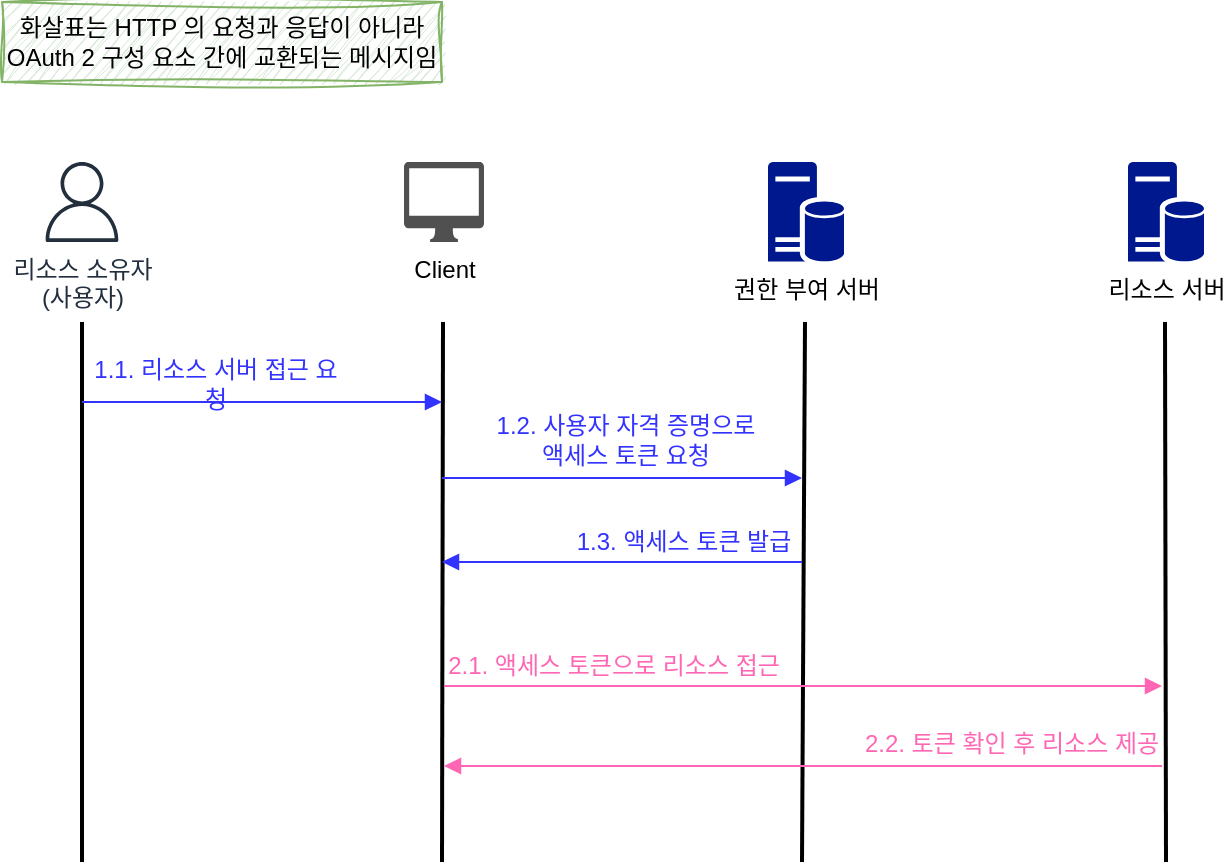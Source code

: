 <mxfile version="23.1.5" type="device">
  <diagram name="페이지-1" id="bTfaELEwHjX9TWsX-TDQ">
    <mxGraphModel dx="1114" dy="894" grid="1" gridSize="10" guides="1" tooltips="1" connect="1" arrows="1" fold="1" page="1" pageScale="1" pageWidth="827" pageHeight="1169" math="0" shadow="0">
      <root>
        <mxCell id="0" />
        <mxCell id="1" parent="0" />
        <mxCell id="QPeDZMuEdSq8RtUy32aL-26" value="리소스 소유자&lt;br&gt;(사용자)" style="sketch=0;outlineConnect=0;fontColor=#232F3E;gradientColor=none;fillColor=#232F3D;strokeColor=none;dashed=0;verticalLabelPosition=bottom;verticalAlign=top;align=center;html=1;fontSize=12;fontStyle=0;aspect=fixed;pointerEvents=1;shape=mxgraph.aws4.user;" vertex="1" parent="1">
          <mxGeometry x="90" y="90" width="40" height="40" as="geometry" />
        </mxCell>
        <mxCell id="QPeDZMuEdSq8RtUy32aL-27" value="Client" style="sketch=0;pointerEvents=1;shadow=0;dashed=0;html=1;strokeColor=none;fillColor=#505050;labelPosition=center;verticalLabelPosition=bottom;verticalAlign=top;outlineConnect=0;align=center;shape=mxgraph.office.devices.mac_client;" vertex="1" parent="1">
          <mxGeometry x="271" y="90" width="40" height="40" as="geometry" />
        </mxCell>
        <mxCell id="QPeDZMuEdSq8RtUy32aL-28" value="권한 부여 서버" style="sketch=0;aspect=fixed;pointerEvents=1;shadow=0;dashed=0;html=1;strokeColor=none;labelPosition=center;verticalLabelPosition=bottom;verticalAlign=top;align=center;fillColor=#00188D;shape=mxgraph.mscae.enterprise.database_server" vertex="1" parent="1">
          <mxGeometry x="453" y="90" width="38" height="50" as="geometry" />
        </mxCell>
        <mxCell id="QPeDZMuEdSq8RtUy32aL-29" value="리소스 서버" style="sketch=0;aspect=fixed;pointerEvents=1;shadow=0;dashed=0;html=1;strokeColor=none;labelPosition=center;verticalLabelPosition=bottom;verticalAlign=top;align=center;fillColor=#00188D;shape=mxgraph.mscae.enterprise.database_server" vertex="1" parent="1">
          <mxGeometry x="633" y="90" width="38" height="50" as="geometry" />
        </mxCell>
        <mxCell id="QPeDZMuEdSq8RtUy32aL-30" value="" style="endArrow=none;html=1;rounded=0;strokeWidth=2;" edge="1" parent="1">
          <mxGeometry width="50" height="50" relative="1" as="geometry">
            <mxPoint x="110" y="440" as="sourcePoint" />
            <mxPoint x="110" y="170" as="targetPoint" />
          </mxGeometry>
        </mxCell>
        <mxCell id="QPeDZMuEdSq8RtUy32aL-31" value="" style="endArrow=none;html=1;rounded=0;strokeWidth=2;" edge="1" parent="1">
          <mxGeometry width="50" height="50" relative="1" as="geometry">
            <mxPoint x="290" y="440" as="sourcePoint" />
            <mxPoint x="290.5" y="170" as="targetPoint" />
          </mxGeometry>
        </mxCell>
        <mxCell id="QPeDZMuEdSq8RtUy32aL-32" value="" style="endArrow=none;html=1;rounded=0;strokeWidth=2;" edge="1" parent="1">
          <mxGeometry width="50" height="50" relative="1" as="geometry">
            <mxPoint x="470" y="440" as="sourcePoint" />
            <mxPoint x="471.5" y="170" as="targetPoint" />
          </mxGeometry>
        </mxCell>
        <mxCell id="QPeDZMuEdSq8RtUy32aL-33" value="" style="endArrow=none;html=1;rounded=0;strokeWidth=2;" edge="1" parent="1">
          <mxGeometry width="50" height="50" relative="1" as="geometry">
            <mxPoint x="652" y="440" as="sourcePoint" />
            <mxPoint x="651.5" y="170" as="targetPoint" />
          </mxGeometry>
        </mxCell>
        <mxCell id="QPeDZMuEdSq8RtUy32aL-34" value="화살표는 HTTP 의 요청과 응답이 아니라 OAuth 2 구성 요소 간에 교환되는 메시지임" style="text;html=1;align=center;verticalAlign=middle;whiteSpace=wrap;rounded=0;fillColor=#d5e8d4;strokeColor=#82b366;sketch=1;curveFitting=1;jiggle=2;" vertex="1" parent="1">
          <mxGeometry x="70" y="10" width="220" height="40" as="geometry" />
        </mxCell>
        <mxCell id="QPeDZMuEdSq8RtUy32aL-35" value="" style="endArrow=block;html=1;rounded=0;endFill=1;fontColor=#3333FF;strokeColor=#3333FF;" edge="1" parent="1">
          <mxGeometry width="50" height="50" relative="1" as="geometry">
            <mxPoint x="110" y="210" as="sourcePoint" />
            <mxPoint x="290" y="210" as="targetPoint" />
          </mxGeometry>
        </mxCell>
        <mxCell id="QPeDZMuEdSq8RtUy32aL-36" value="" style="endArrow=block;html=1;rounded=0;endFill=1;fontColor=#FF66B3;strokeColor=#FF66B3;" edge="1" parent="1">
          <mxGeometry width="50" height="50" relative="1" as="geometry">
            <mxPoint x="291" y="352" as="sourcePoint" />
            <mxPoint x="650" y="352" as="targetPoint" />
          </mxGeometry>
        </mxCell>
        <mxCell id="QPeDZMuEdSq8RtUy32aL-41" value="" style="endArrow=block;html=1;rounded=0;endFill=1;fontColor=#FF66B3;strokeColor=#FF66B3;" edge="1" parent="1">
          <mxGeometry width="50" height="50" relative="1" as="geometry">
            <mxPoint x="650" y="392" as="sourcePoint" />
            <mxPoint x="291" y="392" as="targetPoint" />
          </mxGeometry>
        </mxCell>
        <mxCell id="QPeDZMuEdSq8RtUy32aL-43" value="1.1. 리소스 서버 접근 요청" style="text;html=1;align=center;verticalAlign=middle;whiteSpace=wrap;rounded=0;fontColor=#3333FF;" vertex="1" parent="1">
          <mxGeometry x="112" y="191" width="130" height="20" as="geometry" />
        </mxCell>
        <mxCell id="QPeDZMuEdSq8RtUy32aL-44" value="1.2. 사용자 자격 증명으로 &lt;br&gt;액세스 토큰 요청" style="text;html=1;align=center;verticalAlign=middle;whiteSpace=wrap;rounded=0;fontColor=#3333FF;" vertex="1" parent="1">
          <mxGeometry x="292" y="210" width="180" height="37" as="geometry" />
        </mxCell>
        <mxCell id="QPeDZMuEdSq8RtUy32aL-47" value="2.1. 액세스 토큰으로 리소스 접근" style="text;html=1;align=center;verticalAlign=middle;whiteSpace=wrap;rounded=0;fontColor=#FF66B3;" vertex="1" parent="1">
          <mxGeometry x="292" y="332" width="168" height="20" as="geometry" />
        </mxCell>
        <mxCell id="QPeDZMuEdSq8RtUy32aL-48" value="2.2. 토큰 확인 후 리소스 제공" style="text;html=1;align=center;verticalAlign=middle;whiteSpace=wrap;rounded=0;fontColor=#FF66B3;" vertex="1" parent="1">
          <mxGeometry x="491" y="371" width="168" height="20" as="geometry" />
        </mxCell>
        <mxCell id="QPeDZMuEdSq8RtUy32aL-51" value="" style="endArrow=block;html=1;rounded=0;endFill=1;fontColor=#3333FF;strokeColor=#3333FF;" edge="1" parent="1">
          <mxGeometry width="50" height="50" relative="1" as="geometry">
            <mxPoint x="290" y="248" as="sourcePoint" />
            <mxPoint x="470" y="248" as="targetPoint" />
          </mxGeometry>
        </mxCell>
        <mxCell id="QPeDZMuEdSq8RtUy32aL-52" value="" style="endArrow=none;html=1;rounded=0;endFill=0;fontColor=#3333FF;strokeColor=#3333FF;startArrow=block;startFill=1;" edge="1" parent="1">
          <mxGeometry width="50" height="50" relative="1" as="geometry">
            <mxPoint x="290" y="290" as="sourcePoint" />
            <mxPoint x="470" y="290" as="targetPoint" />
          </mxGeometry>
        </mxCell>
        <mxCell id="QPeDZMuEdSq8RtUy32aL-53" value="1.3. 액세스 토큰 발급" style="text;html=1;align=center;verticalAlign=middle;whiteSpace=wrap;rounded=0;fontColor=#3333FF;" vertex="1" parent="1">
          <mxGeometry x="321" y="270" width="180" height="20" as="geometry" />
        </mxCell>
      </root>
    </mxGraphModel>
  </diagram>
</mxfile>
